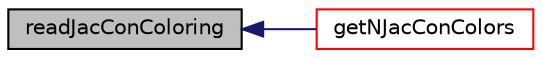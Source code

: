 digraph "readJacConColoring"
{
  bgcolor="transparent";
  edge [fontname="Helvetica",fontsize="10",labelfontname="Helvetica",labelfontsize="10"];
  node [fontname="Helvetica",fontsize="10",shape=record];
  rankdir="LR";
  Node302 [label="readJacConColoring",height=0.2,width=0.4,color="black", fillcolor="grey75", style="filled", fontcolor="black"];
  Node302 -> Node303 [dir="back",color="midnightblue",fontsize="10",style="solid",fontname="Helvetica"];
  Node303 [label="getNJacConColors",height=0.2,width=0.4,color="red",URL="$classFoam_1_1DAJacCon.html#ae20a1e7e533aa3328f3e187938233356",tooltip="get the number of JacCon colors "];
}
